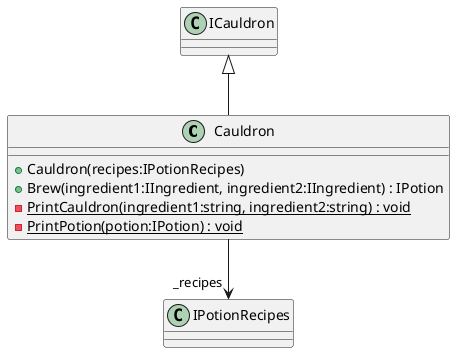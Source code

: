 @startuml
class Cauldron {
    + Cauldron(recipes:IPotionRecipes)
    + Brew(ingredient1:IIngredient, ingredient2:IIngredient) : IPotion
    - {static} PrintCauldron(ingredient1:string, ingredient2:string) : void
    - {static} PrintPotion(potion:IPotion) : void
}
ICauldron <|-- Cauldron
Cauldron --> "_recipes" IPotionRecipes
@enduml
